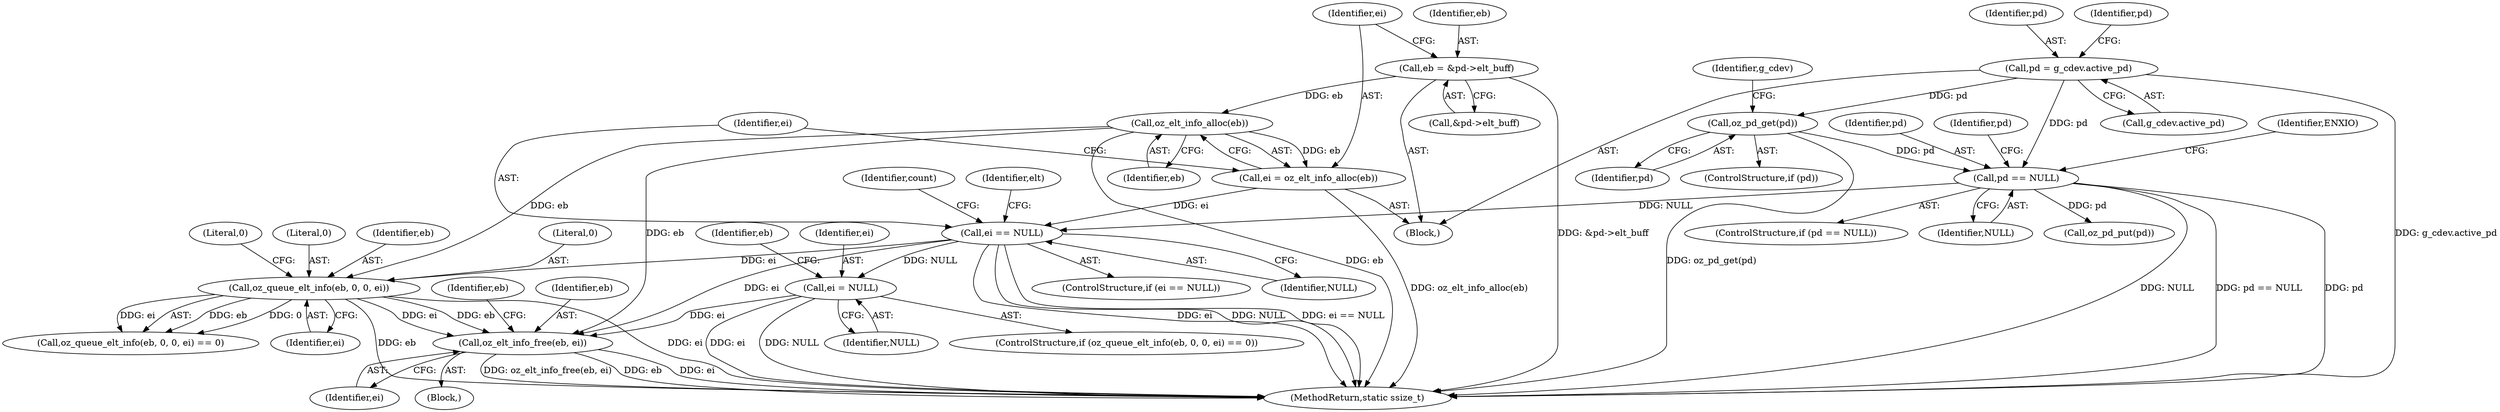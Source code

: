 digraph "0_linux_c2c65cd2e14ada6de44cb527e7f1990bede24e15@API" {
"1000324" [label="(Call,oz_elt_info_free(eb, ei))"];
"1000289" [label="(Call,oz_queue_elt_info(eb, 0, 0, ei))"];
"1000174" [label="(Call,oz_elt_info_alloc(eb))"];
"1000166" [label="(Call,eb = &pd->elt_buff)"];
"1000177" [label="(Call,ei == NULL)"];
"1000172" [label="(Call,ei = oz_elt_info_alloc(eb))"];
"1000150" [label="(Call,pd == NULL)"];
"1000142" [label="(Call,oz_pd_get(pd))"];
"1000135" [label="(Call,pd = g_cdev.active_pd)"];
"1000295" [label="(Call,ei = NULL)"];
"1000150" [label="(Call,pd == NULL)"];
"1000137" [label="(Call,g_cdev.active_pd)"];
"1000288" [label="(Call,oz_queue_elt_info(eb, 0, 0, ei) == 0)"];
"1000289" [label="(Call,oz_queue_elt_info(eb, 0, 0, ei))"];
"1000176" [label="(ControlStructure,if (ei == NULL))"];
"1000149" [label="(ControlStructure,if (pd == NULL))"];
"1000151" [label="(Identifier,pd)"];
"1000141" [label="(Identifier,pd)"];
"1000160" [label="(Identifier,pd)"];
"1000147" [label="(Identifier,g_cdev)"];
"1000167" [label="(Identifier,eb)"];
"1000291" [label="(Literal,0)"];
"1000295" [label="(Call,ei = NULL)"];
"1000324" [label="(Call,oz_elt_info_free(eb, ei))"];
"1000287" [label="(ControlStructure,if (oz_queue_elt_info(eb, 0, 0, ei) == 0))"];
"1000294" [label="(Literal,0)"];
"1000330" [label="(Identifier,eb)"];
"1000152" [label="(Identifier,NULL)"];
"1000332" [label="(Call,oz_pd_put(pd))"];
"1000175" [label="(Identifier,eb)"];
"1000177" [label="(Call,ei == NULL)"];
"1000178" [label="(Identifier,ei)"];
"1000296" [label="(Identifier,ei)"];
"1000292" [label="(Literal,0)"];
"1000105" [label="(Block,)"];
"1000182" [label="(Identifier,count)"];
"1000186" [label="(Identifier,elt)"];
"1000336" [label="(MethodReturn,static ssize_t)"];
"1000143" [label="(Identifier,pd)"];
"1000136" [label="(Identifier,pd)"];
"1000297" [label="(Identifier,NULL)"];
"1000166" [label="(Call,eb = &pd->elt_buff)"];
"1000293" [label="(Identifier,ei)"];
"1000173" [label="(Identifier,ei)"];
"1000155" [label="(Identifier,ENXIO)"];
"1000301" [label="(Identifier,eb)"];
"1000179" [label="(Identifier,NULL)"];
"1000326" [label="(Identifier,ei)"];
"1000315" [label="(Block,)"];
"1000140" [label="(ControlStructure,if (pd))"];
"1000172" [label="(Call,ei = oz_elt_info_alloc(eb))"];
"1000142" [label="(Call,oz_pd_get(pd))"];
"1000135" [label="(Call,pd = g_cdev.active_pd)"];
"1000325" [label="(Identifier,eb)"];
"1000290" [label="(Identifier,eb)"];
"1000168" [label="(Call,&pd->elt_buff)"];
"1000174" [label="(Call,oz_elt_info_alloc(eb))"];
"1000324" -> "1000315"  [label="AST: "];
"1000324" -> "1000326"  [label="CFG: "];
"1000325" -> "1000324"  [label="AST: "];
"1000326" -> "1000324"  [label="AST: "];
"1000330" -> "1000324"  [label="CFG: "];
"1000324" -> "1000336"  [label="DDG: ei"];
"1000324" -> "1000336"  [label="DDG: oz_elt_info_free(eb, ei)"];
"1000324" -> "1000336"  [label="DDG: eb"];
"1000289" -> "1000324"  [label="DDG: eb"];
"1000289" -> "1000324"  [label="DDG: ei"];
"1000174" -> "1000324"  [label="DDG: eb"];
"1000177" -> "1000324"  [label="DDG: ei"];
"1000295" -> "1000324"  [label="DDG: ei"];
"1000289" -> "1000288"  [label="AST: "];
"1000289" -> "1000293"  [label="CFG: "];
"1000290" -> "1000289"  [label="AST: "];
"1000291" -> "1000289"  [label="AST: "];
"1000292" -> "1000289"  [label="AST: "];
"1000293" -> "1000289"  [label="AST: "];
"1000294" -> "1000289"  [label="CFG: "];
"1000289" -> "1000336"  [label="DDG: eb"];
"1000289" -> "1000336"  [label="DDG: ei"];
"1000289" -> "1000288"  [label="DDG: eb"];
"1000289" -> "1000288"  [label="DDG: 0"];
"1000289" -> "1000288"  [label="DDG: ei"];
"1000174" -> "1000289"  [label="DDG: eb"];
"1000177" -> "1000289"  [label="DDG: ei"];
"1000174" -> "1000172"  [label="AST: "];
"1000174" -> "1000175"  [label="CFG: "];
"1000175" -> "1000174"  [label="AST: "];
"1000172" -> "1000174"  [label="CFG: "];
"1000174" -> "1000336"  [label="DDG: eb"];
"1000174" -> "1000172"  [label="DDG: eb"];
"1000166" -> "1000174"  [label="DDG: eb"];
"1000166" -> "1000105"  [label="AST: "];
"1000166" -> "1000168"  [label="CFG: "];
"1000167" -> "1000166"  [label="AST: "];
"1000168" -> "1000166"  [label="AST: "];
"1000173" -> "1000166"  [label="CFG: "];
"1000166" -> "1000336"  [label="DDG: &pd->elt_buff"];
"1000177" -> "1000176"  [label="AST: "];
"1000177" -> "1000179"  [label="CFG: "];
"1000178" -> "1000177"  [label="AST: "];
"1000179" -> "1000177"  [label="AST: "];
"1000182" -> "1000177"  [label="CFG: "];
"1000186" -> "1000177"  [label="CFG: "];
"1000177" -> "1000336"  [label="DDG: ei"];
"1000177" -> "1000336"  [label="DDG: NULL"];
"1000177" -> "1000336"  [label="DDG: ei == NULL"];
"1000172" -> "1000177"  [label="DDG: ei"];
"1000150" -> "1000177"  [label="DDG: NULL"];
"1000177" -> "1000295"  [label="DDG: NULL"];
"1000172" -> "1000105"  [label="AST: "];
"1000173" -> "1000172"  [label="AST: "];
"1000178" -> "1000172"  [label="CFG: "];
"1000172" -> "1000336"  [label="DDG: oz_elt_info_alloc(eb)"];
"1000150" -> "1000149"  [label="AST: "];
"1000150" -> "1000152"  [label="CFG: "];
"1000151" -> "1000150"  [label="AST: "];
"1000152" -> "1000150"  [label="AST: "];
"1000155" -> "1000150"  [label="CFG: "];
"1000160" -> "1000150"  [label="CFG: "];
"1000150" -> "1000336"  [label="DDG: pd"];
"1000150" -> "1000336"  [label="DDG: NULL"];
"1000150" -> "1000336"  [label="DDG: pd == NULL"];
"1000142" -> "1000150"  [label="DDG: pd"];
"1000135" -> "1000150"  [label="DDG: pd"];
"1000150" -> "1000332"  [label="DDG: pd"];
"1000142" -> "1000140"  [label="AST: "];
"1000142" -> "1000143"  [label="CFG: "];
"1000143" -> "1000142"  [label="AST: "];
"1000147" -> "1000142"  [label="CFG: "];
"1000142" -> "1000336"  [label="DDG: oz_pd_get(pd)"];
"1000135" -> "1000142"  [label="DDG: pd"];
"1000135" -> "1000105"  [label="AST: "];
"1000135" -> "1000137"  [label="CFG: "];
"1000136" -> "1000135"  [label="AST: "];
"1000137" -> "1000135"  [label="AST: "];
"1000141" -> "1000135"  [label="CFG: "];
"1000135" -> "1000336"  [label="DDG: g_cdev.active_pd"];
"1000295" -> "1000287"  [label="AST: "];
"1000295" -> "1000297"  [label="CFG: "];
"1000296" -> "1000295"  [label="AST: "];
"1000297" -> "1000295"  [label="AST: "];
"1000301" -> "1000295"  [label="CFG: "];
"1000295" -> "1000336"  [label="DDG: ei"];
"1000295" -> "1000336"  [label="DDG: NULL"];
}
